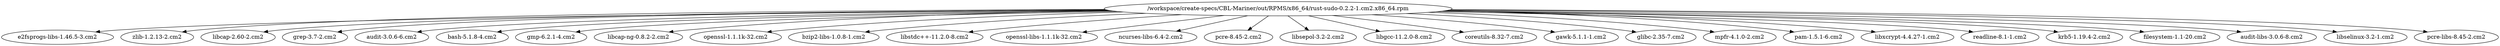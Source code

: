 digraph dependencies {
"/workspace/create-specs/CBL-Mariner/out/RPMS/x86_64/rust-sudo-0.2.2-1.cm2.x86_64.rpm" -> "e2fsprogs-libs-1.46.5-3.cm2";
"/workspace/create-specs/CBL-Mariner/out/RPMS/x86_64/rust-sudo-0.2.2-1.cm2.x86_64.rpm" -> "zlib-1.2.13-2.cm2";
"/workspace/create-specs/CBL-Mariner/out/RPMS/x86_64/rust-sudo-0.2.2-1.cm2.x86_64.rpm" -> "libcap-2.60-2.cm2";
"/workspace/create-specs/CBL-Mariner/out/RPMS/x86_64/rust-sudo-0.2.2-1.cm2.x86_64.rpm" -> "grep-3.7-2.cm2";
"/workspace/create-specs/CBL-Mariner/out/RPMS/x86_64/rust-sudo-0.2.2-1.cm2.x86_64.rpm" -> "audit-3.0.6-6.cm2";
"/workspace/create-specs/CBL-Mariner/out/RPMS/x86_64/rust-sudo-0.2.2-1.cm2.x86_64.rpm" -> "bash-5.1.8-4.cm2";
"/workspace/create-specs/CBL-Mariner/out/RPMS/x86_64/rust-sudo-0.2.2-1.cm2.x86_64.rpm" -> "gmp-6.2.1-4.cm2";
"/workspace/create-specs/CBL-Mariner/out/RPMS/x86_64/rust-sudo-0.2.2-1.cm2.x86_64.rpm" -> "libcap-ng-0.8.2-2.cm2";
"/workspace/create-specs/CBL-Mariner/out/RPMS/x86_64/rust-sudo-0.2.2-1.cm2.x86_64.rpm" -> "openssl-1.1.1k-32.cm2";
"/workspace/create-specs/CBL-Mariner/out/RPMS/x86_64/rust-sudo-0.2.2-1.cm2.x86_64.rpm" -> "bzip2-libs-1.0.8-1.cm2";
"/workspace/create-specs/CBL-Mariner/out/RPMS/x86_64/rust-sudo-0.2.2-1.cm2.x86_64.rpm" -> "libstdc++-11.2.0-8.cm2";
"/workspace/create-specs/CBL-Mariner/out/RPMS/x86_64/rust-sudo-0.2.2-1.cm2.x86_64.rpm" -> "openssl-libs-1.1.1k-32.cm2";
"/workspace/create-specs/CBL-Mariner/out/RPMS/x86_64/rust-sudo-0.2.2-1.cm2.x86_64.rpm" -> "ncurses-libs-6.4-2.cm2";
"/workspace/create-specs/CBL-Mariner/out/RPMS/x86_64/rust-sudo-0.2.2-1.cm2.x86_64.rpm" -> "pcre-8.45-2.cm2";
"/workspace/create-specs/CBL-Mariner/out/RPMS/x86_64/rust-sudo-0.2.2-1.cm2.x86_64.rpm" -> "libsepol-3.2-2.cm2";
"/workspace/create-specs/CBL-Mariner/out/RPMS/x86_64/rust-sudo-0.2.2-1.cm2.x86_64.rpm" -> "libgcc-11.2.0-8.cm2";
"/workspace/create-specs/CBL-Mariner/out/RPMS/x86_64/rust-sudo-0.2.2-1.cm2.x86_64.rpm" -> "coreutils-8.32-7.cm2";
"/workspace/create-specs/CBL-Mariner/out/RPMS/x86_64/rust-sudo-0.2.2-1.cm2.x86_64.rpm" -> "gawk-5.1.1-1.cm2";
"/workspace/create-specs/CBL-Mariner/out/RPMS/x86_64/rust-sudo-0.2.2-1.cm2.x86_64.rpm" -> "glibc-2.35-7.cm2";
"/workspace/create-specs/CBL-Mariner/out/RPMS/x86_64/rust-sudo-0.2.2-1.cm2.x86_64.rpm" -> "mpfr-4.1.0-2.cm2";
"/workspace/create-specs/CBL-Mariner/out/RPMS/x86_64/rust-sudo-0.2.2-1.cm2.x86_64.rpm" -> "pam-1.5.1-6.cm2";
"/workspace/create-specs/CBL-Mariner/out/RPMS/x86_64/rust-sudo-0.2.2-1.cm2.x86_64.rpm" -> "libxcrypt-4.4.27-1.cm2";
"/workspace/create-specs/CBL-Mariner/out/RPMS/x86_64/rust-sudo-0.2.2-1.cm2.x86_64.rpm" -> "readline-8.1-1.cm2";
"/workspace/create-specs/CBL-Mariner/out/RPMS/x86_64/rust-sudo-0.2.2-1.cm2.x86_64.rpm" -> "krb5-1.19.4-2.cm2";
"/workspace/create-specs/CBL-Mariner/out/RPMS/x86_64/rust-sudo-0.2.2-1.cm2.x86_64.rpm" -> "filesystem-1.1-20.cm2";
"/workspace/create-specs/CBL-Mariner/out/RPMS/x86_64/rust-sudo-0.2.2-1.cm2.x86_64.rpm" -> "audit-libs-3.0.6-8.cm2";
"/workspace/create-specs/CBL-Mariner/out/RPMS/x86_64/rust-sudo-0.2.2-1.cm2.x86_64.rpm" -> "libselinux-3.2-1.cm2";
"/workspace/create-specs/CBL-Mariner/out/RPMS/x86_64/rust-sudo-0.2.2-1.cm2.x86_64.rpm" -> "pcre-libs-8.45-2.cm2";
}
